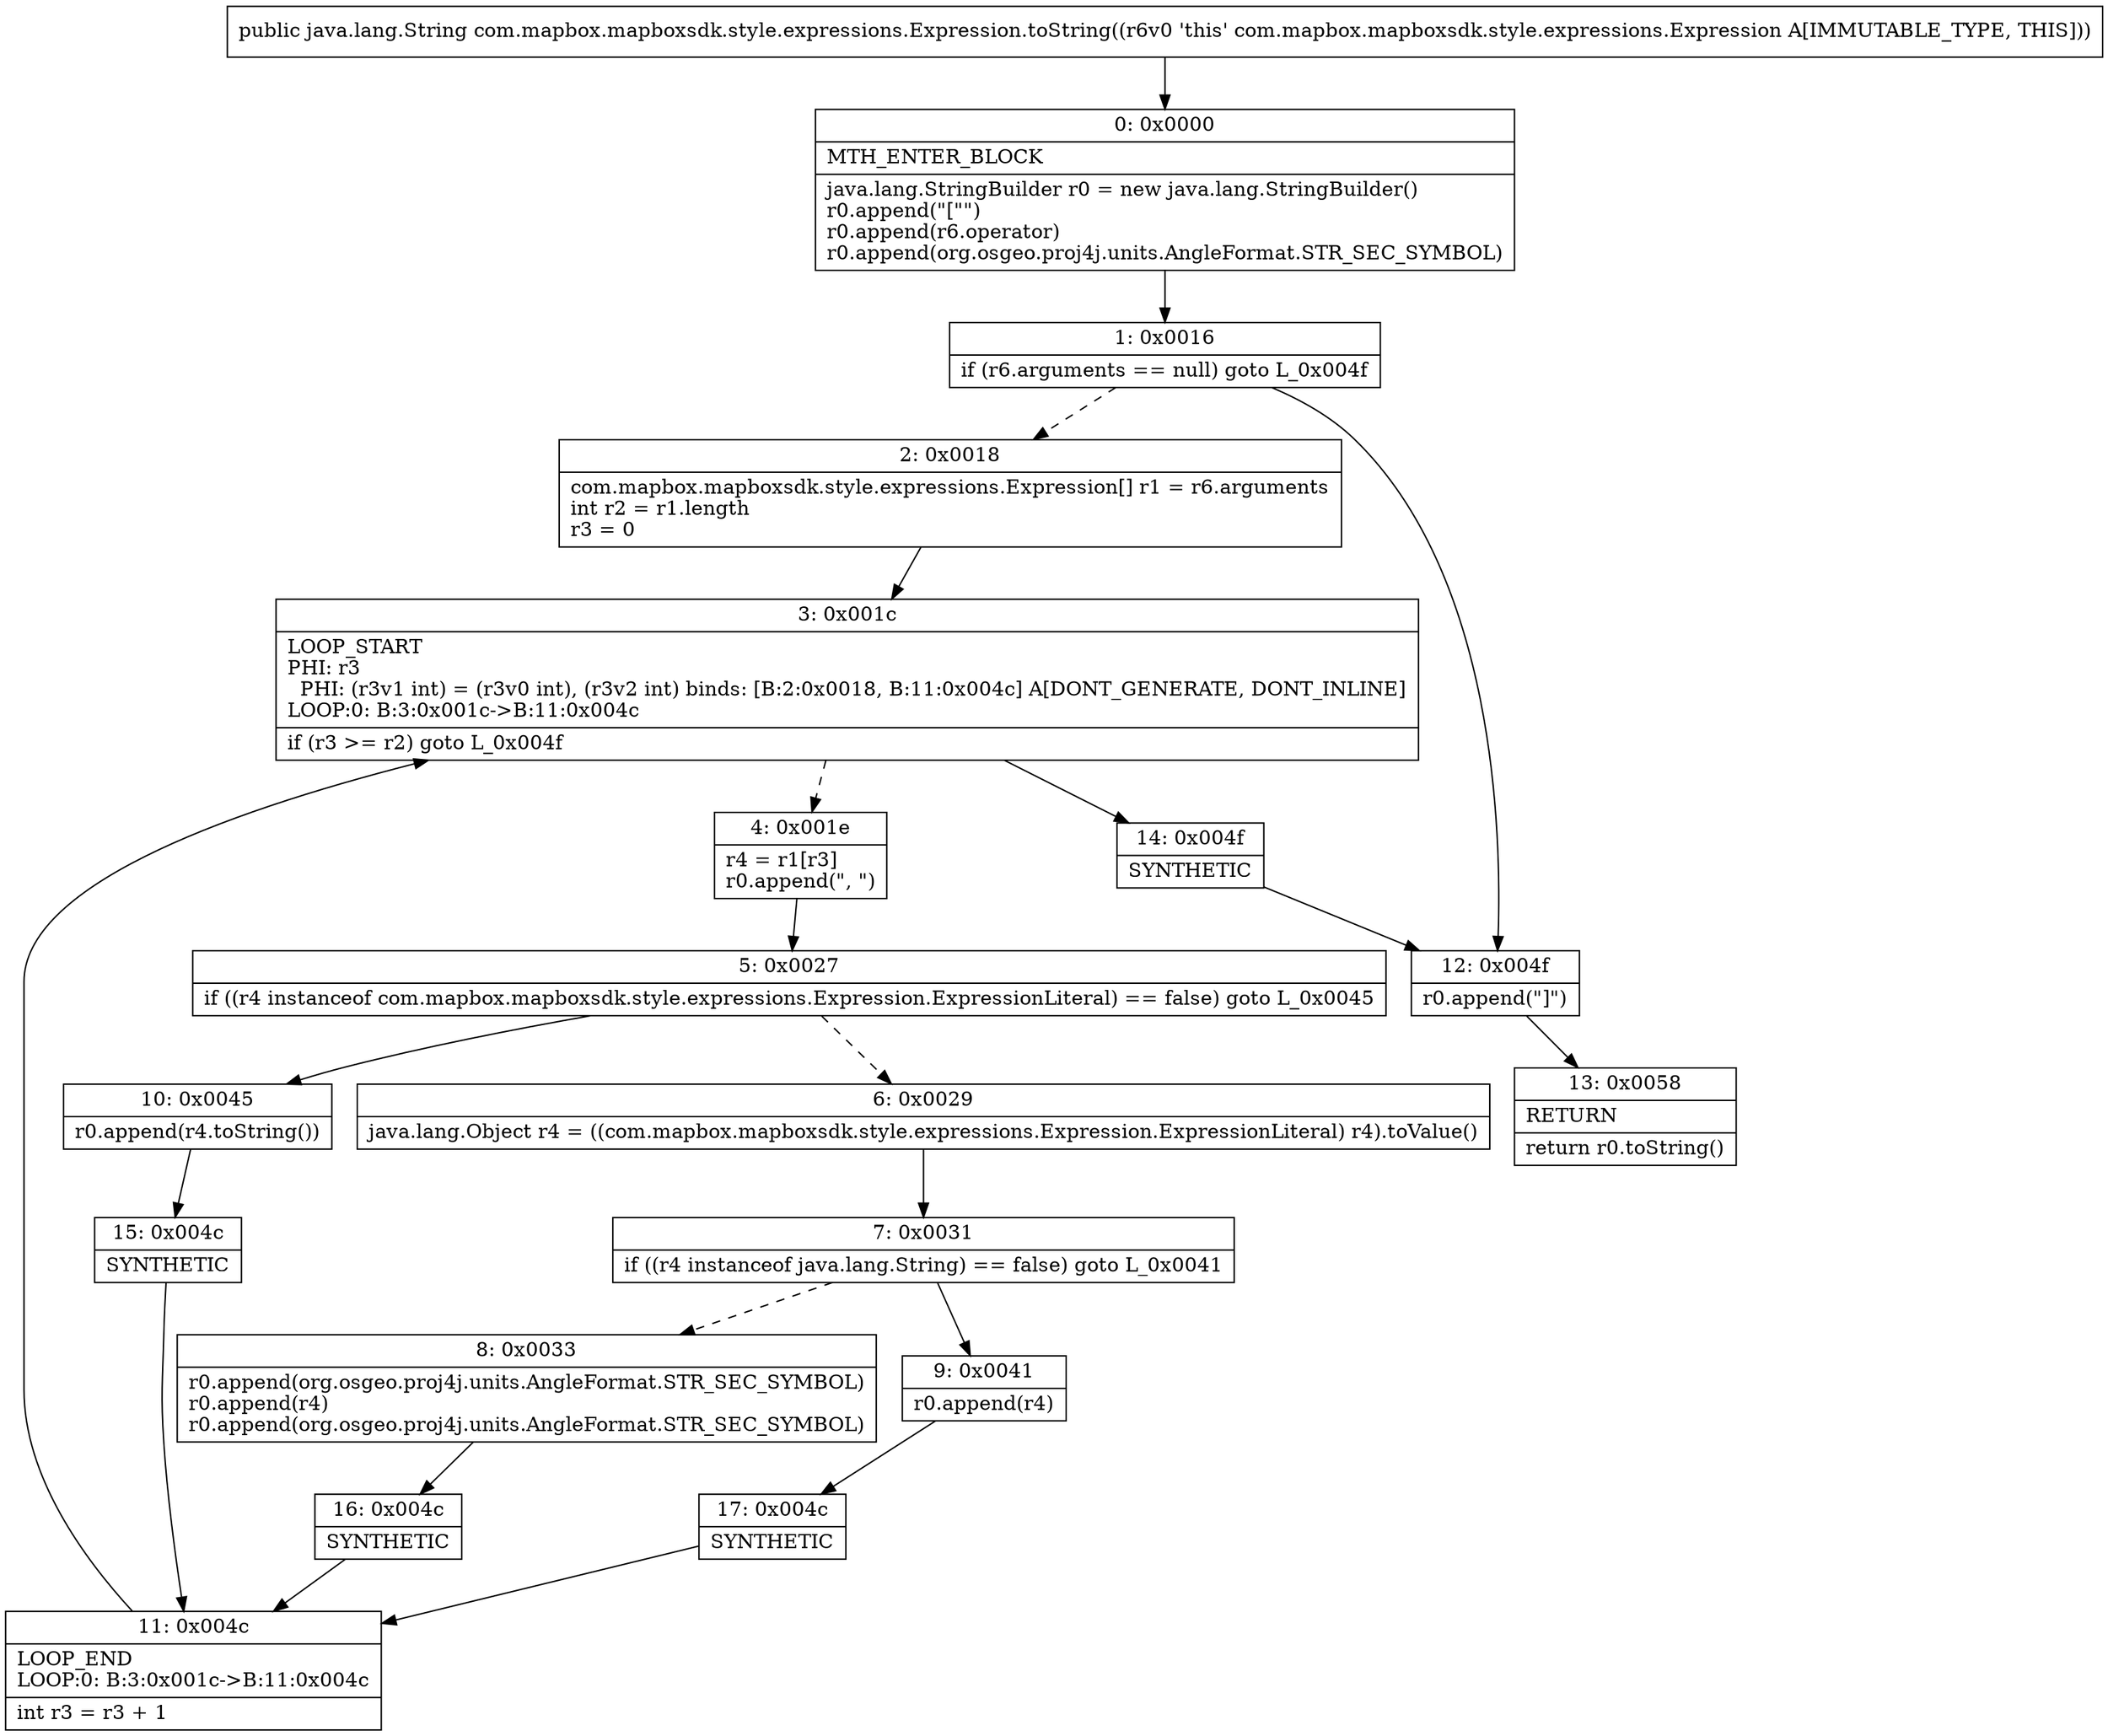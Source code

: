 digraph "CFG forcom.mapbox.mapboxsdk.style.expressions.Expression.toString()Ljava\/lang\/String;" {
Node_0 [shape=record,label="{0\:\ 0x0000|MTH_ENTER_BLOCK\l|java.lang.StringBuilder r0 = new java.lang.StringBuilder()\lr0.append(\"[\"\")\lr0.append(r6.operator)\lr0.append(org.osgeo.proj4j.units.AngleFormat.STR_SEC_SYMBOL)\l}"];
Node_1 [shape=record,label="{1\:\ 0x0016|if (r6.arguments == null) goto L_0x004f\l}"];
Node_2 [shape=record,label="{2\:\ 0x0018|com.mapbox.mapboxsdk.style.expressions.Expression[] r1 = r6.arguments\lint r2 = r1.length\lr3 = 0\l}"];
Node_3 [shape=record,label="{3\:\ 0x001c|LOOP_START\lPHI: r3 \l  PHI: (r3v1 int) = (r3v0 int), (r3v2 int) binds: [B:2:0x0018, B:11:0x004c] A[DONT_GENERATE, DONT_INLINE]\lLOOP:0: B:3:0x001c\-\>B:11:0x004c\l|if (r3 \>= r2) goto L_0x004f\l}"];
Node_4 [shape=record,label="{4\:\ 0x001e|r4 = r1[r3]\lr0.append(\", \")\l}"];
Node_5 [shape=record,label="{5\:\ 0x0027|if ((r4 instanceof com.mapbox.mapboxsdk.style.expressions.Expression.ExpressionLiteral) == false) goto L_0x0045\l}"];
Node_6 [shape=record,label="{6\:\ 0x0029|java.lang.Object r4 = ((com.mapbox.mapboxsdk.style.expressions.Expression.ExpressionLiteral) r4).toValue()\l}"];
Node_7 [shape=record,label="{7\:\ 0x0031|if ((r4 instanceof java.lang.String) == false) goto L_0x0041\l}"];
Node_8 [shape=record,label="{8\:\ 0x0033|r0.append(org.osgeo.proj4j.units.AngleFormat.STR_SEC_SYMBOL)\lr0.append(r4)\lr0.append(org.osgeo.proj4j.units.AngleFormat.STR_SEC_SYMBOL)\l}"];
Node_9 [shape=record,label="{9\:\ 0x0041|r0.append(r4)\l}"];
Node_10 [shape=record,label="{10\:\ 0x0045|r0.append(r4.toString())\l}"];
Node_11 [shape=record,label="{11\:\ 0x004c|LOOP_END\lLOOP:0: B:3:0x001c\-\>B:11:0x004c\l|int r3 = r3 + 1\l}"];
Node_12 [shape=record,label="{12\:\ 0x004f|r0.append(\"]\")\l}"];
Node_13 [shape=record,label="{13\:\ 0x0058|RETURN\l|return r0.toString()\l}"];
Node_14 [shape=record,label="{14\:\ 0x004f|SYNTHETIC\l}"];
Node_15 [shape=record,label="{15\:\ 0x004c|SYNTHETIC\l}"];
Node_16 [shape=record,label="{16\:\ 0x004c|SYNTHETIC\l}"];
Node_17 [shape=record,label="{17\:\ 0x004c|SYNTHETIC\l}"];
MethodNode[shape=record,label="{public java.lang.String com.mapbox.mapboxsdk.style.expressions.Expression.toString((r6v0 'this' com.mapbox.mapboxsdk.style.expressions.Expression A[IMMUTABLE_TYPE, THIS])) }"];
MethodNode -> Node_0;
Node_0 -> Node_1;
Node_1 -> Node_2[style=dashed];
Node_1 -> Node_12;
Node_2 -> Node_3;
Node_3 -> Node_4[style=dashed];
Node_3 -> Node_14;
Node_4 -> Node_5;
Node_5 -> Node_6[style=dashed];
Node_5 -> Node_10;
Node_6 -> Node_7;
Node_7 -> Node_8[style=dashed];
Node_7 -> Node_9;
Node_8 -> Node_16;
Node_9 -> Node_17;
Node_10 -> Node_15;
Node_11 -> Node_3;
Node_12 -> Node_13;
Node_14 -> Node_12;
Node_15 -> Node_11;
Node_16 -> Node_11;
Node_17 -> Node_11;
}


